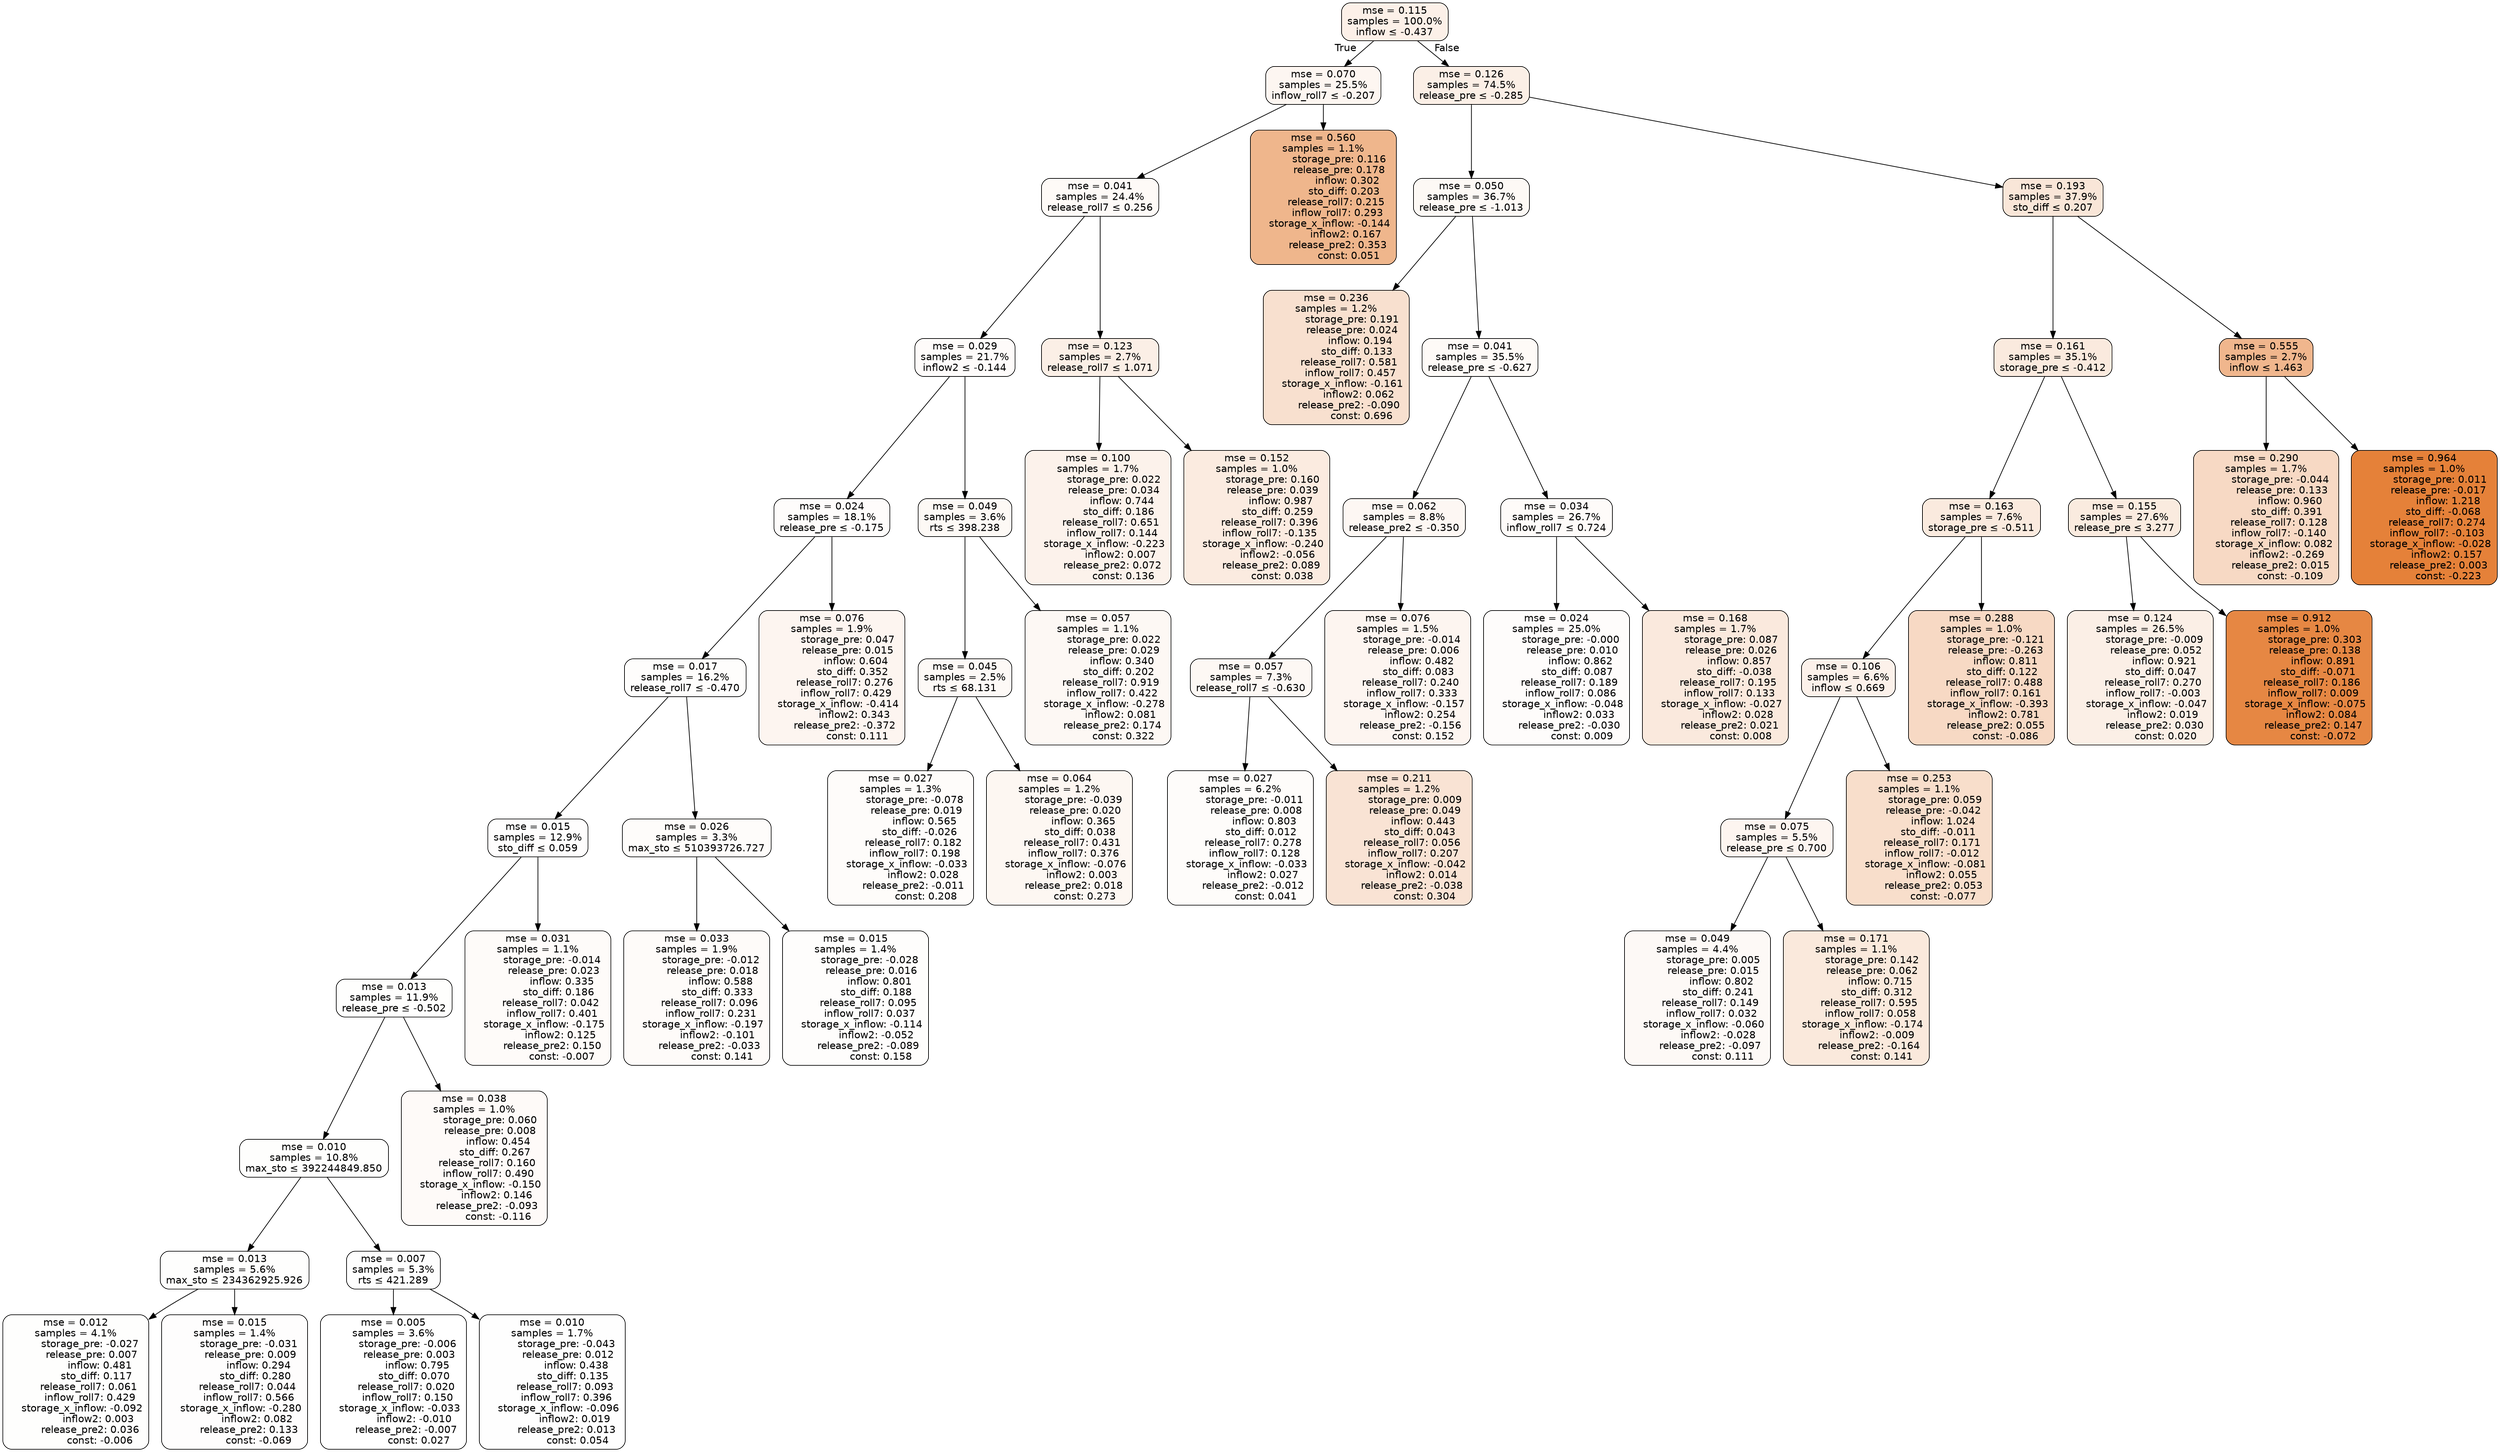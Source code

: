digraph tree {
bgcolor="transparent"
node [shape=rectangle, style="filled, rounded", color="black", fontname=helvetica] ;
edge [fontname=helvetica] ;
	"0" [label="mse = 0.115
samples = 100.0%
inflow &le; -0.437", fillcolor="#fcf0e8"]
	"1" [label="mse = 0.070
samples = 25.5%
inflow_roll7 &le; -0.207", fillcolor="#fdf6f1"]
	"2" [label="mse = 0.041
samples = 24.4%
release_roll7 &le; 0.256", fillcolor="#fefaf7"]
	"3" [label="mse = 0.029
samples = 21.7%
inflow2 &le; -0.144", fillcolor="#fefbfa"]
	"4" [label="mse = 0.024
samples = 18.1%
release_pre &le; -0.175", fillcolor="#fefcfb"]
	"5" [label="mse = 0.017
samples = 16.2%
release_roll7 &le; -0.470", fillcolor="#fefdfc"]
	"6" [label="mse = 0.015
samples = 12.9%
sto_diff &le; 0.059", fillcolor="#fefdfd"]
	"7" [label="mse = 0.013
samples = 11.9%
release_pre &le; -0.502", fillcolor="#fefefd"]
	"8" [label="mse = 0.010
samples = 10.8%
max_sto &le; 392244849.850", fillcolor="#fefefd"]
	"9" [label="mse = 0.013
samples = 5.6%
max_sto &le; 234362925.926", fillcolor="#fefefd"]
	"10" [label="mse = 0.012
samples = 4.1%
         storage_pre: -0.027
          release_pre: 0.007
               inflow: 0.481
             sto_diff: 0.117
        release_roll7: 0.061
         inflow_roll7: 0.429
    storage_x_inflow: -0.092
              inflow2: 0.003
         release_pre2: 0.036
               const: -0.006", fillcolor="#fefefd"]
	"11" [label="mse = 0.015
samples = 1.4%
         storage_pre: -0.031
          release_pre: 0.009
               inflow: 0.294
             sto_diff: 0.280
        release_roll7: 0.044
         inflow_roll7: 0.566
    storage_x_inflow: -0.280
              inflow2: 0.082
         release_pre2: 0.133
               const: -0.069", fillcolor="#fefdfd"]
	"12" [label="mse = 0.007
samples = 5.3%
rts &le; 421.289", fillcolor="#fefefe"]
	"13" [label="mse = 0.005
samples = 3.6%
         storage_pre: -0.006
          release_pre: 0.003
               inflow: 0.795
             sto_diff: 0.070
        release_roll7: 0.020
         inflow_roll7: 0.150
    storage_x_inflow: -0.033
             inflow2: -0.010
        release_pre2: -0.007
                const: 0.027", fillcolor="#ffffff"]
	"14" [label="mse = 0.010
samples = 1.7%
         storage_pre: -0.043
          release_pre: 0.012
               inflow: 0.438
             sto_diff: 0.135
        release_roll7: 0.093
         inflow_roll7: 0.396
    storage_x_inflow: -0.096
              inflow2: 0.019
         release_pre2: 0.013
                const: 0.054", fillcolor="#fefefe"]
	"15" [label="mse = 0.038
samples = 1.0%
          storage_pre: 0.060
          release_pre: 0.008
               inflow: 0.454
             sto_diff: 0.267
        release_roll7: 0.160
         inflow_roll7: 0.490
    storage_x_inflow: -0.150
              inflow2: 0.146
        release_pre2: -0.093
               const: -0.116", fillcolor="#fefaf8"]
	"16" [label="mse = 0.031
samples = 1.1%
         storage_pre: -0.014
          release_pre: 0.023
               inflow: 0.335
             sto_diff: 0.186
        release_roll7: 0.042
         inflow_roll7: 0.401
    storage_x_inflow: -0.175
              inflow2: 0.125
         release_pre2: 0.150
               const: -0.007", fillcolor="#fefbf9"]
	"17" [label="mse = 0.026
samples = 3.3%
max_sto &le; 510393726.727", fillcolor="#fefcfa"]
	"18" [label="mse = 0.033
samples = 1.9%
         storage_pre: -0.012
          release_pre: 0.018
               inflow: 0.588
             sto_diff: 0.333
        release_roll7: 0.096
         inflow_roll7: 0.231
    storage_x_inflow: -0.197
             inflow2: -0.101
        release_pre2: -0.033
                const: 0.141", fillcolor="#fefbf9"]
	"19" [label="mse = 0.015
samples = 1.4%
         storage_pre: -0.028
          release_pre: 0.016
               inflow: 0.801
             sto_diff: 0.188
        release_roll7: 0.095
         inflow_roll7: 0.037
    storage_x_inflow: -0.114
             inflow2: -0.052
        release_pre2: -0.089
                const: 0.158", fillcolor="#fefdfc"]
	"20" [label="mse = 0.076
samples = 1.9%
          storage_pre: 0.047
          release_pre: 0.015
               inflow: 0.604
             sto_diff: 0.352
        release_roll7: 0.276
         inflow_roll7: 0.429
    storage_x_inflow: -0.414
              inflow2: 0.343
        release_pre2: -0.372
                const: 0.111", fillcolor="#fdf5f0"]
	"21" [label="mse = 0.049
samples = 3.6%
rts &le; 398.238", fillcolor="#fdf9f5"]
	"22" [label="mse = 0.045
samples = 2.5%
rts &le; 68.131", fillcolor="#fdf9f6"]
	"23" [label="mse = 0.027
samples = 1.3%
         storage_pre: -0.078
          release_pre: 0.019
               inflow: 0.565
            sto_diff: -0.026
        release_roll7: 0.182
         inflow_roll7: 0.198
    storage_x_inflow: -0.033
              inflow2: 0.028
        release_pre2: -0.011
                const: 0.208", fillcolor="#fefcfa"]
	"24" [label="mse = 0.064
samples = 1.2%
         storage_pre: -0.039
          release_pre: 0.020
               inflow: 0.365
             sto_diff: 0.038
        release_roll7: 0.431
         inflow_roll7: 0.376
    storage_x_inflow: -0.076
              inflow2: 0.003
         release_pre2: 0.018
                const: 0.273", fillcolor="#fdf7f2"]
	"25" [label="mse = 0.057
samples = 1.1%
          storage_pre: 0.022
          release_pre: 0.029
               inflow: 0.340
             sto_diff: 0.202
        release_roll7: 0.919
         inflow_roll7: 0.422
    storage_x_inflow: -0.278
              inflow2: 0.081
         release_pre2: 0.174
                const: 0.322", fillcolor="#fdf8f4"]
	"26" [label="mse = 0.123
samples = 2.7%
release_roll7 &le; 1.071", fillcolor="#fbefe6"]
	"27" [label="mse = 0.100
samples = 1.7%
          storage_pre: 0.022
          release_pre: 0.034
               inflow: 0.744
             sto_diff: 0.186
        release_roll7: 0.651
         inflow_roll7: 0.144
    storage_x_inflow: -0.223
              inflow2: 0.007
         release_pre2: 0.072
                const: 0.136", fillcolor="#fcf2eb"]
	"28" [label="mse = 0.152
samples = 1.0%
          storage_pre: 0.160
          release_pre: 0.039
               inflow: 0.987
             sto_diff: 0.259
        release_roll7: 0.396
        inflow_roll7: -0.135
    storage_x_inflow: -0.240
             inflow2: -0.056
         release_pre2: 0.089
                const: 0.038", fillcolor="#fbebe0"]
	"29" [label="mse = 0.560
samples = 1.1%
          storage_pre: 0.116
          release_pre: 0.178
               inflow: 0.302
             sto_diff: 0.203
        release_roll7: 0.215
         inflow_roll7: 0.293
    storage_x_inflow: -0.144
              inflow2: 0.167
         release_pre2: 0.353
                const: 0.051", fillcolor="#efb68c"]
	"30" [label="mse = 0.126
samples = 74.5%
release_pre &le; -0.285", fillcolor="#fbefe6"]
	"31" [label="mse = 0.050
samples = 36.7%
release_pre &le; -1.013", fillcolor="#fdf9f5"]
	"32" [label="mse = 0.236
samples = 1.2%
          storage_pre: 0.191
          release_pre: 0.024
               inflow: 0.194
             sto_diff: 0.133
        release_roll7: 0.581
         inflow_roll7: 0.457
    storage_x_inflow: -0.161
              inflow2: 0.062
        release_pre2: -0.090
                const: 0.696", fillcolor="#f8e0cf"]
	"33" [label="mse = 0.041
samples = 35.5%
release_pre &le; -0.627", fillcolor="#fefaf7"]
	"34" [label="mse = 0.062
samples = 8.8%
release_pre2 &le; -0.350", fillcolor="#fdf7f3"]
	"35" [label="mse = 0.057
samples = 7.3%
release_roll7 &le; -0.630", fillcolor="#fdf8f4"]
	"36" [label="mse = 0.027
samples = 6.2%
         storage_pre: -0.011
          release_pre: 0.008
               inflow: 0.803
             sto_diff: 0.012
        release_roll7: 0.278
         inflow_roll7: 0.128
    storage_x_inflow: -0.033
              inflow2: 0.027
        release_pre2: -0.012
                const: 0.041", fillcolor="#fefcfa"]
	"37" [label="mse = 0.211
samples = 1.2%
          storage_pre: 0.009
          release_pre: 0.049
               inflow: 0.443
             sto_diff: 0.043
        release_roll7: 0.056
         inflow_roll7: 0.207
    storage_x_inflow: -0.042
              inflow2: 0.014
        release_pre2: -0.038
                const: 0.304", fillcolor="#f9e3d4"]
	"38" [label="mse = 0.076
samples = 1.5%
         storage_pre: -0.014
          release_pre: 0.006
               inflow: 0.482
             sto_diff: 0.083
        release_roll7: 0.240
         inflow_roll7: 0.333
    storage_x_inflow: -0.157
              inflow2: 0.254
        release_pre2: -0.156
                const: 0.152", fillcolor="#fdf5f0"]
	"39" [label="mse = 0.034
samples = 26.7%
inflow_roll7 &le; 0.724", fillcolor="#fefbf9"]
	"40" [label="mse = 0.024
samples = 25.0%
         storage_pre: -0.000
          release_pre: 0.010
               inflow: 0.862
             sto_diff: 0.087
        release_roll7: 0.189
         inflow_roll7: 0.086
    storage_x_inflow: -0.048
              inflow2: 0.033
        release_pre2: -0.030
                const: 0.009", fillcolor="#fefcfb"]
	"41" [label="mse = 0.168
samples = 1.7%
          storage_pre: 0.087
          release_pre: 0.026
               inflow: 0.857
            sto_diff: -0.038
        release_roll7: 0.195
         inflow_roll7: 0.133
    storage_x_inflow: -0.027
              inflow2: 0.028
         release_pre2: 0.021
                const: 0.008", fillcolor="#fae9dd"]
	"42" [label="mse = 0.193
samples = 37.9%
sto_diff &le; 0.207", fillcolor="#f9e6d8"]
	"43" [label="mse = 0.161
samples = 35.1%
storage_pre &le; -0.412", fillcolor="#faeade"]
	"44" [label="mse = 0.163
samples = 7.6%
storage_pre &le; -0.511", fillcolor="#faeade"]
	"45" [label="mse = 0.106
samples = 6.6%
inflow &le; 0.669", fillcolor="#fcf1ea"]
	"46" [label="mse = 0.075
samples = 5.5%
release_pre &le; 0.700", fillcolor="#fdf5f0"]
	"47" [label="mse = 0.049
samples = 4.4%
          storage_pre: 0.005
          release_pre: 0.015
               inflow: 0.802
             sto_diff: 0.241
        release_roll7: 0.149
         inflow_roll7: 0.032
    storage_x_inflow: -0.060
             inflow2: -0.028
        release_pre2: -0.097
                const: 0.111", fillcolor="#fdf9f6"]
	"48" [label="mse = 0.171
samples = 1.1%
          storage_pre: 0.142
          release_pre: 0.062
               inflow: 0.715
             sto_diff: 0.312
        release_roll7: 0.595
         inflow_roll7: 0.058
    storage_x_inflow: -0.174
             inflow2: -0.009
        release_pre2: -0.164
                const: 0.141", fillcolor="#fae9dc"]
	"49" [label="mse = 0.253
samples = 1.1%
          storage_pre: 0.059
         release_pre: -0.042
               inflow: 1.024
            sto_diff: -0.011
        release_roll7: 0.171
        inflow_roll7: -0.012
    storage_x_inflow: -0.081
              inflow2: 0.055
         release_pre2: 0.053
               const: -0.077", fillcolor="#f8decb"]
	"50" [label="mse = 0.288
samples = 1.0%
         storage_pre: -0.121
         release_pre: -0.263
               inflow: 0.811
             sto_diff: 0.122
        release_roll7: 0.488
         inflow_roll7: 0.161
    storage_x_inflow: -0.393
              inflow2: 0.781
         release_pre2: 0.055
               const: -0.086", fillcolor="#f7d9c4"]
	"51" [label="mse = 0.155
samples = 27.6%
release_pre &le; 3.277", fillcolor="#faebdf"]
	"52" [label="mse = 0.124
samples = 26.5%
         storage_pre: -0.009
          release_pre: 0.052
               inflow: 0.921
             sto_diff: 0.047
        release_roll7: 0.270
        inflow_roll7: -0.003
    storage_x_inflow: -0.047
              inflow2: 0.019
         release_pre2: 0.030
                const: 0.020", fillcolor="#fbefe6"]
	"53" [label="mse = 0.912
samples = 1.0%
          storage_pre: 0.303
          release_pre: 0.138
               inflow: 0.891
            sto_diff: -0.071
        release_roll7: 0.186
         inflow_roll7: 0.009
    storage_x_inflow: -0.075
              inflow2: 0.084
         release_pre2: 0.147
               const: -0.072", fillcolor="#e68743"]
	"54" [label="mse = 0.555
samples = 2.7%
inflow &le; 1.463", fillcolor="#f0b68d"]
	"55" [label="mse = 0.290
samples = 1.7%
         storage_pre: -0.044
          release_pre: 0.133
               inflow: 0.960
             sto_diff: 0.391
        release_roll7: 0.128
        inflow_roll7: -0.140
     storage_x_inflow: 0.082
             inflow2: -0.269
         release_pre2: 0.015
               const: -0.109", fillcolor="#f7d9c4"]
	"56" [label="mse = 0.964
samples = 1.0%
          storage_pre: 0.011
         release_pre: -0.017
               inflow: 1.218
            sto_diff: -0.068
        release_roll7: 0.274
        inflow_roll7: -0.103
    storage_x_inflow: -0.028
              inflow2: 0.157
         release_pre2: 0.003
               const: -0.223", fillcolor="#e58139"]

	"0" -> "1" [labeldistance=2.5, labelangle=45, headlabel="True"]
	"1" -> "2"
	"2" -> "3"
	"3" -> "4"
	"4" -> "5"
	"5" -> "6"
	"6" -> "7"
	"7" -> "8"
	"8" -> "9"
	"9" -> "10"
	"9" -> "11"
	"8" -> "12"
	"12" -> "13"
	"12" -> "14"
	"7" -> "15"
	"6" -> "16"
	"5" -> "17"
	"17" -> "18"
	"17" -> "19"
	"4" -> "20"
	"3" -> "21"
	"21" -> "22"
	"22" -> "23"
	"22" -> "24"
	"21" -> "25"
	"2" -> "26"
	"26" -> "27"
	"26" -> "28"
	"1" -> "29"
	"0" -> "30" [labeldistance=2.5, labelangle=-45, headlabel="False"]
	"30" -> "31"
	"31" -> "32"
	"31" -> "33"
	"33" -> "34"
	"34" -> "35"
	"35" -> "36"
	"35" -> "37"
	"34" -> "38"
	"33" -> "39"
	"39" -> "40"
	"39" -> "41"
	"30" -> "42"
	"42" -> "43"
	"43" -> "44"
	"44" -> "45"
	"45" -> "46"
	"46" -> "47"
	"46" -> "48"
	"45" -> "49"
	"44" -> "50"
	"43" -> "51"
	"51" -> "52"
	"51" -> "53"
	"42" -> "54"
	"54" -> "55"
	"54" -> "56"
}
